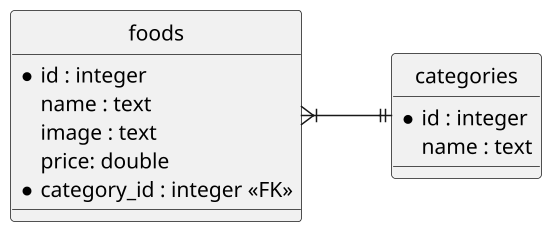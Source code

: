 @startuml
hide circle
scale 1.5
skinparam linetype ortho
skinparam monochrome true
left to right direction

entity "foods" as food {
  *id : integer
  name : text
  image : text
  price: double
  *category_id : integer <<FK>>
}

entity "categories" as category {
  *id : integer
  name : text
}

food }|--|| category
@enduml
